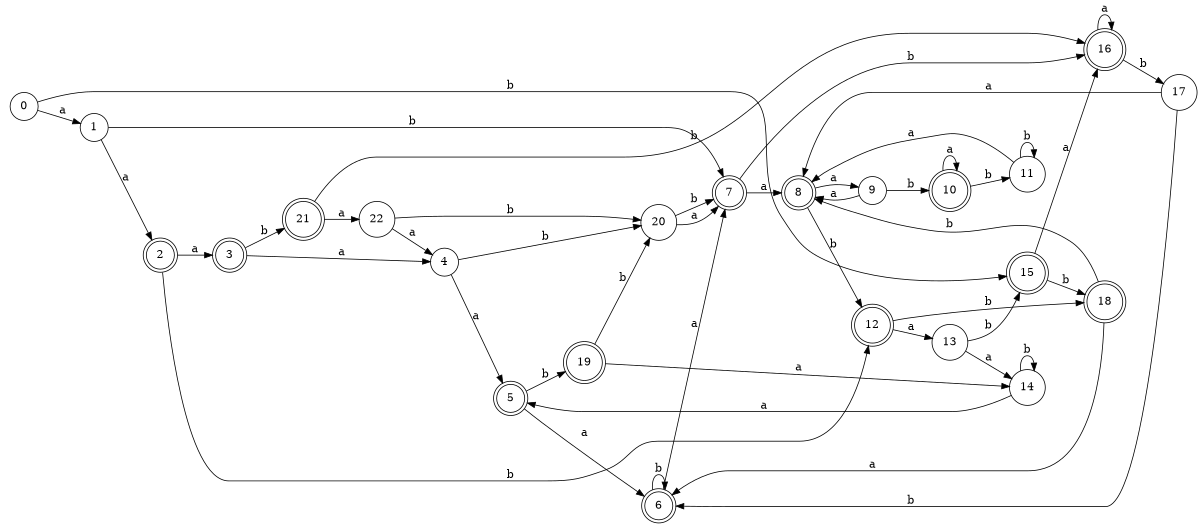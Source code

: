digraph n19_3 {
__start0 [label="" shape="none"];

rankdir=LR;
size="8,5";

s0 [style="filled", color="black", fillcolor="white" shape="circle", label="0"];
s1 [style="filled", color="black", fillcolor="white" shape="circle", label="1"];
s2 [style="rounded,filled", color="black", fillcolor="white" shape="doublecircle", label="2"];
s3 [style="rounded,filled", color="black", fillcolor="white" shape="doublecircle", label="3"];
s4 [style="filled", color="black", fillcolor="white" shape="circle", label="4"];
s5 [style="rounded,filled", color="black", fillcolor="white" shape="doublecircle", label="5"];
s6 [style="rounded,filled", color="black", fillcolor="white" shape="doublecircle", label="6"];
s7 [style="rounded,filled", color="black", fillcolor="white" shape="doublecircle", label="7"];
s8 [style="rounded,filled", color="black", fillcolor="white" shape="doublecircle", label="8"];
s9 [style="filled", color="black", fillcolor="white" shape="circle", label="9"];
s10 [style="rounded,filled", color="black", fillcolor="white" shape="doublecircle", label="10"];
s11 [style="filled", color="black", fillcolor="white" shape="circle", label="11"];
s12 [style="rounded,filled", color="black", fillcolor="white" shape="doublecircle", label="12"];
s13 [style="filled", color="black", fillcolor="white" shape="circle", label="13"];
s14 [style="filled", color="black", fillcolor="white" shape="circle", label="14"];
s15 [style="rounded,filled", color="black", fillcolor="white" shape="doublecircle", label="15"];
s16 [style="rounded,filled", color="black", fillcolor="white" shape="doublecircle", label="16"];
s17 [style="filled", color="black", fillcolor="white" shape="circle", label="17"];
s18 [style="rounded,filled", color="black", fillcolor="white" shape="doublecircle", label="18"];
s19 [style="rounded,filled", color="black", fillcolor="white" shape="doublecircle", label="19"];
s20 [style="filled", color="black", fillcolor="white" shape="circle", label="20"];
s21 [style="rounded,filled", color="black", fillcolor="white" shape="doublecircle", label="21"];
s22 [style="filled", color="black", fillcolor="white" shape="circle", label="22"];
s0 -> s1 [label="a"];
s0 -> s15 [label="b"];
s1 -> s2 [label="a"];
s1 -> s7 [label="b"];
s2 -> s3 [label="a"];
s2 -> s12 [label="b"];
s3 -> s4 [label="a"];
s3 -> s21 [label="b"];
s4 -> s5 [label="a"];
s4 -> s20 [label="b"];
s5 -> s6 [label="a"];
s5 -> s19 [label="b"];
s6 -> s7 [label="a"];
s6 -> s6 [label="b"];
s7 -> s8 [label="a"];
s7 -> s16 [label="b"];
s8 -> s9 [label="a"];
s8 -> s12 [label="b"];
s9 -> s8 [label="a"];
s9 -> s10 [label="b"];
s10 -> s10 [label="a"];
s10 -> s11 [label="b"];
s11 -> s8 [label="a"];
s11 -> s11 [label="b"];
s12 -> s13 [label="a"];
s12 -> s18 [label="b"];
s13 -> s14 [label="a"];
s13 -> s15 [label="b"];
s14 -> s5 [label="a"];
s14 -> s14 [label="b"];
s15 -> s16 [label="a"];
s15 -> s18 [label="b"];
s16 -> s16 [label="a"];
s16 -> s17 [label="b"];
s17 -> s8 [label="a"];
s17 -> s6 [label="b"];
s18 -> s6 [label="a"];
s18 -> s8 [label="b"];
s19 -> s14 [label="a"];
s19 -> s20 [label="b"];
s20 -> s7 [label="a"];
s20 -> s7 [label="b"];
s21 -> s22 [label="a"];
s21 -> s16 [label="b"];
s22 -> s4 [label="a"];
s22 -> s20 [label="b"];

}